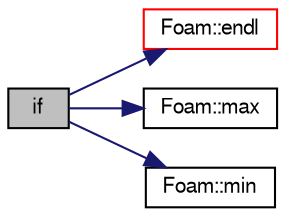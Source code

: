digraph "if"
{
  bgcolor="transparent";
  edge [fontname="FreeSans",fontsize="10",labelfontname="FreeSans",labelfontsize="10"];
  node [fontname="FreeSans",fontsize="10",shape=record];
  rankdir="LR";
  Node649 [label="if",height=0.2,width=0.4,color="black", fillcolor="grey75", style="filled", fontcolor="black"];
  Node649 -> Node650 [color="midnightblue",fontsize="10",style="solid",fontname="FreeSans"];
  Node650 [label="Foam::endl",height=0.2,width=0.4,color="red",URL="$a21124.html#a2db8fe02a0d3909e9351bb4275b23ce4",tooltip="Add newline and flush stream. "];
  Node649 -> Node652 [color="midnightblue",fontsize="10",style="solid",fontname="FreeSans"];
  Node652 [label="Foam::max",height=0.2,width=0.4,color="black",URL="$a21124.html#ac993e906cf2774ae77e666bc24e81733"];
  Node649 -> Node653 [color="midnightblue",fontsize="10",style="solid",fontname="FreeSans"];
  Node653 [label="Foam::min",height=0.2,width=0.4,color="black",URL="$a21124.html#a253e112ad2d56d96230ff39ea7f442dc"];
}
